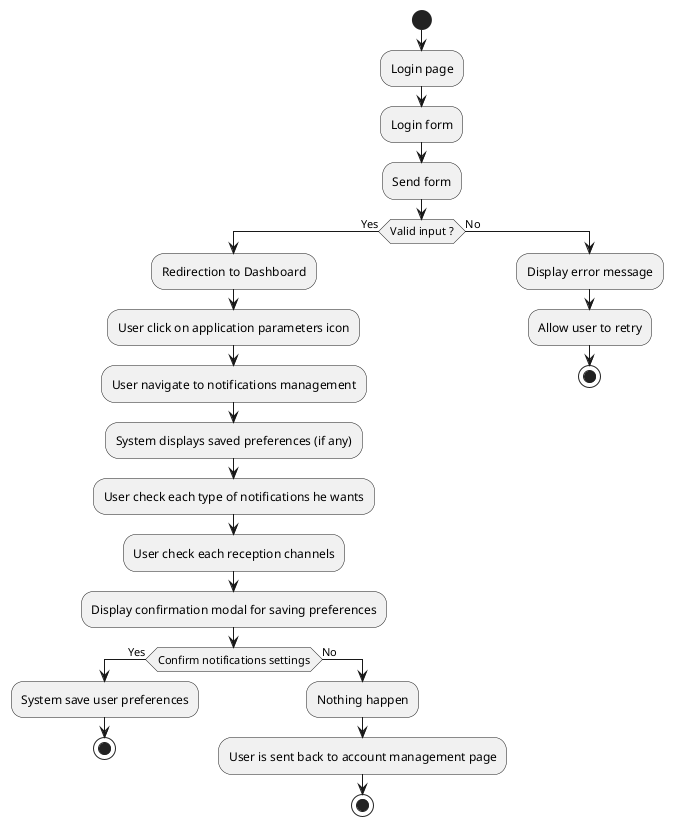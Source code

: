 @startuml ActivateNotifications
start
:Login page;
:Login form;
:Send form;
if (Valid input ?) then (Yes)
    :Redirection to Dashboard;
    :User click on application parameters icon;
    :User navigate to notifications management;
    :System displays saved preferences (if any);
    :User check each type of notifications he wants;
    :User check each reception channels;
    :Display confirmation modal for saving preferences;
    if (Confirm notifications settings) then (Yes)
        :System save user preferences;
        stop
    else (No)
        :Nothing happen;
        :User is sent back to account management page;
        stop
    endif
else (No)
    :Display error message;
    :Allow user to retry;
    stop
    @enduml